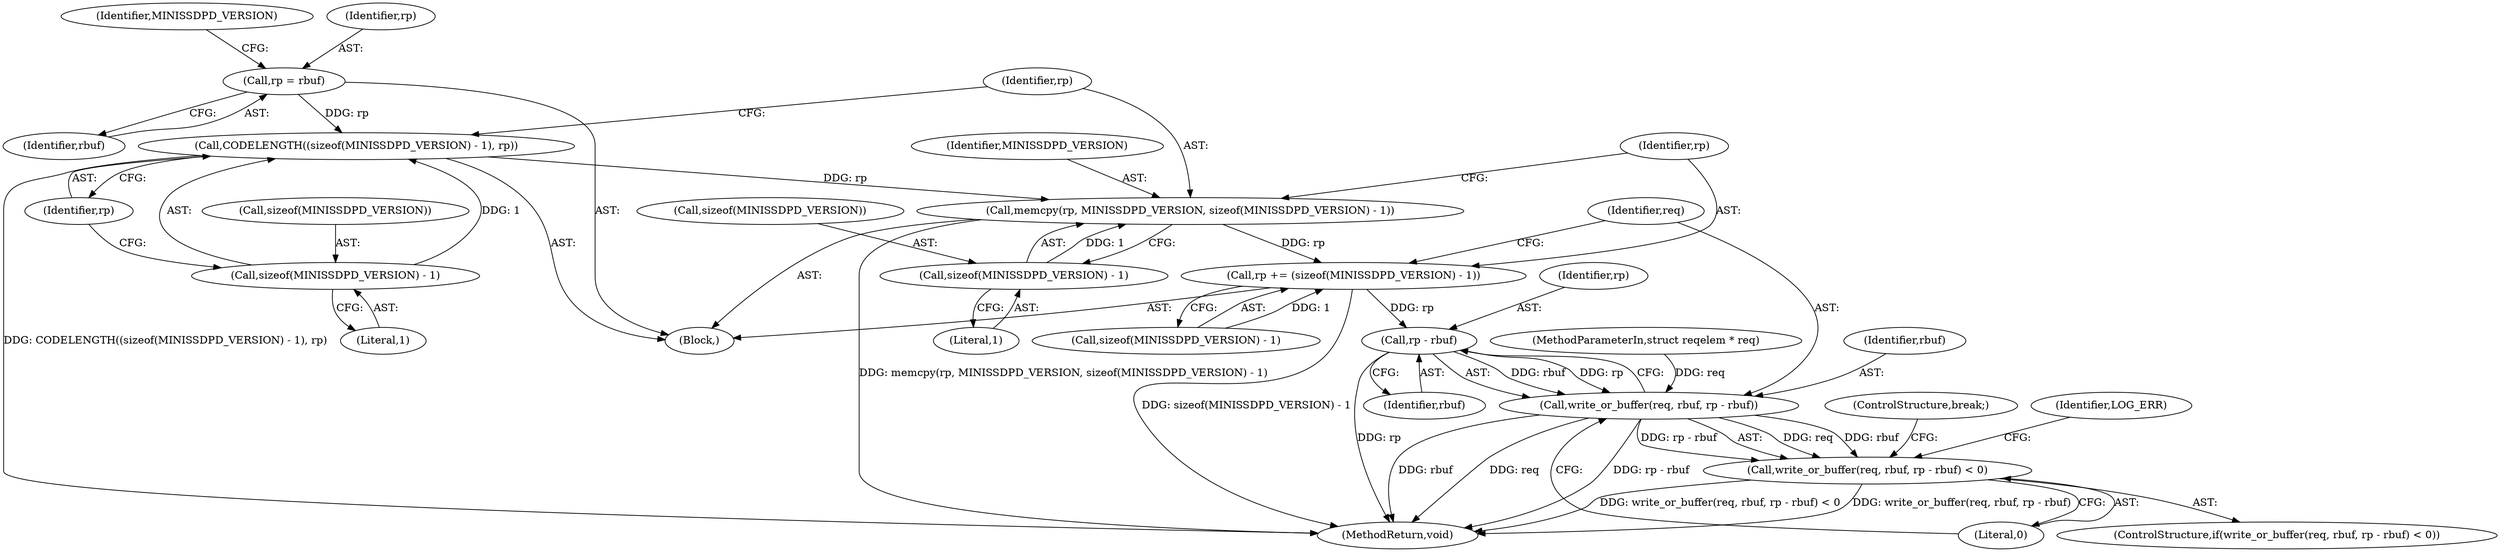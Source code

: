 digraph "0_miniupnp_b238cade9a173c6f751a34acf8ccff838a62aa47@API" {
"1000266" [label="(Call,memcpy(rp, MINISSDPD_VERSION, sizeof(MINISSDPD_VERSION) - 1))"];
"1000260" [label="(Call,CODELENGTH((sizeof(MINISSDPD_VERSION) - 1), rp))"];
"1000261" [label="(Call,sizeof(MINISSDPD_VERSION) - 1)"];
"1000257" [label="(Call,rp = rbuf)"];
"1000269" [label="(Call,sizeof(MINISSDPD_VERSION) - 1)"];
"1000273" [label="(Call,rp += (sizeof(MINISSDPD_VERSION) - 1))"];
"1000284" [label="(Call,rp - rbuf)"];
"1000281" [label="(Call,write_or_buffer(req, rbuf, rp - rbuf))"];
"1000280" [label="(Call,write_or_buffer(req, rbuf, rp - rbuf) < 0)"];
"1000268" [label="(Identifier,MINISSDPD_VERSION)"];
"1000263" [label="(Identifier,MINISSDPD_VERSION)"];
"1000274" [label="(Identifier,rp)"];
"1000269" [label="(Call,sizeof(MINISSDPD_VERSION) - 1)"];
"1000273" [label="(Call,rp += (sizeof(MINISSDPD_VERSION) - 1))"];
"1000261" [label="(Call,sizeof(MINISSDPD_VERSION) - 1)"];
"1000272" [label="(Literal,1)"];
"1000115" [label="(MethodParameterIn,struct reqelem * req)"];
"1000265" [label="(Identifier,rp)"];
"1000257" [label="(Call,rp = rbuf)"];
"1000279" [label="(ControlStructure,if(write_or_buffer(req, rbuf, rp - rbuf) < 0))"];
"1000280" [label="(Call,write_or_buffer(req, rbuf, rp - rbuf) < 0)"];
"1000266" [label="(Call,memcpy(rp, MINISSDPD_VERSION, sizeof(MINISSDPD_VERSION) - 1))"];
"1000286" [label="(Identifier,rbuf)"];
"1000296" [label="(ControlStructure,break;)"];
"1000275" [label="(Call,sizeof(MINISSDPD_VERSION) - 1)"];
"1000281" [label="(Call,write_or_buffer(req, rbuf, rp - rbuf))"];
"1000283" [label="(Identifier,rbuf)"];
"1000264" [label="(Literal,1)"];
"1000290" [label="(Identifier,LOG_ERR)"];
"1000262" [label="(Call,sizeof(MINISSDPD_VERSION))"];
"1000282" [label="(Identifier,req)"];
"1000258" [label="(Identifier,rp)"];
"1000270" [label="(Call,sizeof(MINISSDPD_VERSION))"];
"1000260" [label="(Call,CODELENGTH((sizeof(MINISSDPD_VERSION) - 1), rp))"];
"1001136" [label="(MethodReturn,void)"];
"1000284" [label="(Call,rp - rbuf)"];
"1000287" [label="(Literal,0)"];
"1000259" [label="(Identifier,rbuf)"];
"1000285" [label="(Identifier,rp)"];
"1000267" [label="(Identifier,rp)"];
"1000255" [label="(Block,)"];
"1000266" -> "1000255"  [label="AST: "];
"1000266" -> "1000269"  [label="CFG: "];
"1000267" -> "1000266"  [label="AST: "];
"1000268" -> "1000266"  [label="AST: "];
"1000269" -> "1000266"  [label="AST: "];
"1000274" -> "1000266"  [label="CFG: "];
"1000266" -> "1001136"  [label="DDG: memcpy(rp, MINISSDPD_VERSION, sizeof(MINISSDPD_VERSION) - 1)"];
"1000260" -> "1000266"  [label="DDG: rp"];
"1000269" -> "1000266"  [label="DDG: 1"];
"1000266" -> "1000273"  [label="DDG: rp"];
"1000260" -> "1000255"  [label="AST: "];
"1000260" -> "1000265"  [label="CFG: "];
"1000261" -> "1000260"  [label="AST: "];
"1000265" -> "1000260"  [label="AST: "];
"1000267" -> "1000260"  [label="CFG: "];
"1000260" -> "1001136"  [label="DDG: CODELENGTH((sizeof(MINISSDPD_VERSION) - 1), rp)"];
"1000261" -> "1000260"  [label="DDG: 1"];
"1000257" -> "1000260"  [label="DDG: rp"];
"1000261" -> "1000264"  [label="CFG: "];
"1000262" -> "1000261"  [label="AST: "];
"1000264" -> "1000261"  [label="AST: "];
"1000265" -> "1000261"  [label="CFG: "];
"1000257" -> "1000255"  [label="AST: "];
"1000257" -> "1000259"  [label="CFG: "];
"1000258" -> "1000257"  [label="AST: "];
"1000259" -> "1000257"  [label="AST: "];
"1000263" -> "1000257"  [label="CFG: "];
"1000269" -> "1000272"  [label="CFG: "];
"1000270" -> "1000269"  [label="AST: "];
"1000272" -> "1000269"  [label="AST: "];
"1000273" -> "1000255"  [label="AST: "];
"1000273" -> "1000275"  [label="CFG: "];
"1000274" -> "1000273"  [label="AST: "];
"1000275" -> "1000273"  [label="AST: "];
"1000282" -> "1000273"  [label="CFG: "];
"1000273" -> "1001136"  [label="DDG: sizeof(MINISSDPD_VERSION) - 1"];
"1000275" -> "1000273"  [label="DDG: 1"];
"1000273" -> "1000284"  [label="DDG: rp"];
"1000284" -> "1000281"  [label="AST: "];
"1000284" -> "1000286"  [label="CFG: "];
"1000285" -> "1000284"  [label="AST: "];
"1000286" -> "1000284"  [label="AST: "];
"1000281" -> "1000284"  [label="CFG: "];
"1000284" -> "1001136"  [label="DDG: rp"];
"1000284" -> "1000281"  [label="DDG: rbuf"];
"1000284" -> "1000281"  [label="DDG: rp"];
"1000281" -> "1000280"  [label="AST: "];
"1000282" -> "1000281"  [label="AST: "];
"1000283" -> "1000281"  [label="AST: "];
"1000287" -> "1000281"  [label="CFG: "];
"1000281" -> "1001136"  [label="DDG: req"];
"1000281" -> "1001136"  [label="DDG: rp - rbuf"];
"1000281" -> "1001136"  [label="DDG: rbuf"];
"1000281" -> "1000280"  [label="DDG: req"];
"1000281" -> "1000280"  [label="DDG: rbuf"];
"1000281" -> "1000280"  [label="DDG: rp - rbuf"];
"1000115" -> "1000281"  [label="DDG: req"];
"1000280" -> "1000279"  [label="AST: "];
"1000280" -> "1000287"  [label="CFG: "];
"1000287" -> "1000280"  [label="AST: "];
"1000290" -> "1000280"  [label="CFG: "];
"1000296" -> "1000280"  [label="CFG: "];
"1000280" -> "1001136"  [label="DDG: write_or_buffer(req, rbuf, rp - rbuf) < 0"];
"1000280" -> "1001136"  [label="DDG: write_or_buffer(req, rbuf, rp - rbuf)"];
}
